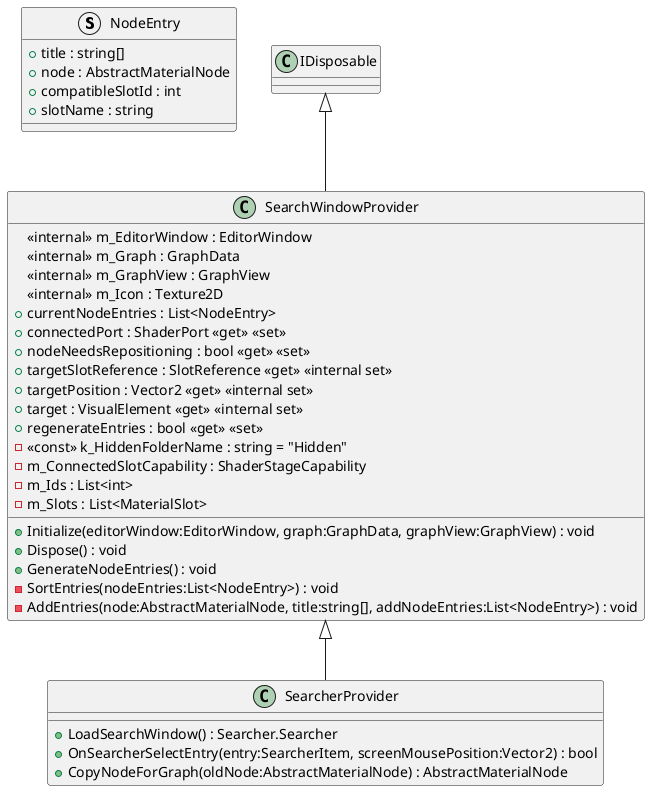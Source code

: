 @startuml
struct NodeEntry {
    + title : string[]
    + node : AbstractMaterialNode
    + compatibleSlotId : int
    + slotName : string
}
class SearchWindowProvider {
    <<internal>> m_EditorWindow : EditorWindow
    <<internal>> m_Graph : GraphData
    <<internal>> m_GraphView : GraphView
    <<internal>> m_Icon : Texture2D
    + currentNodeEntries : List<NodeEntry>
    + connectedPort : ShaderPort <<get>> <<set>>
    + nodeNeedsRepositioning : bool <<get>> <<set>>
    + targetSlotReference : SlotReference <<get>> <<internal set>>
    + targetPosition : Vector2 <<get>> <<internal set>>
    + target : VisualElement <<get>> <<internal set>>
    + regenerateEntries : bool <<get>> <<set>>
    - <<const>> k_HiddenFolderName : string = "Hidden"
    - m_ConnectedSlotCapability : ShaderStageCapability
    + Initialize(editorWindow:EditorWindow, graph:GraphData, graphView:GraphView) : void
    + Dispose() : void
    - m_Ids : List<int>
    - m_Slots : List<MaterialSlot>
    + GenerateNodeEntries() : void
    - SortEntries(nodeEntries:List<NodeEntry>) : void
    - AddEntries(node:AbstractMaterialNode, title:string[], addNodeEntries:List<NodeEntry>) : void
}
class SearcherProvider {
    + LoadSearchWindow() : Searcher.Searcher
    + OnSearcherSelectEntry(entry:SearcherItem, screenMousePosition:Vector2) : bool
    + CopyNodeForGraph(oldNode:AbstractMaterialNode) : AbstractMaterialNode
}
IDisposable <|-- SearchWindowProvider
SearchWindowProvider <|-- SearcherProvider
@enduml
